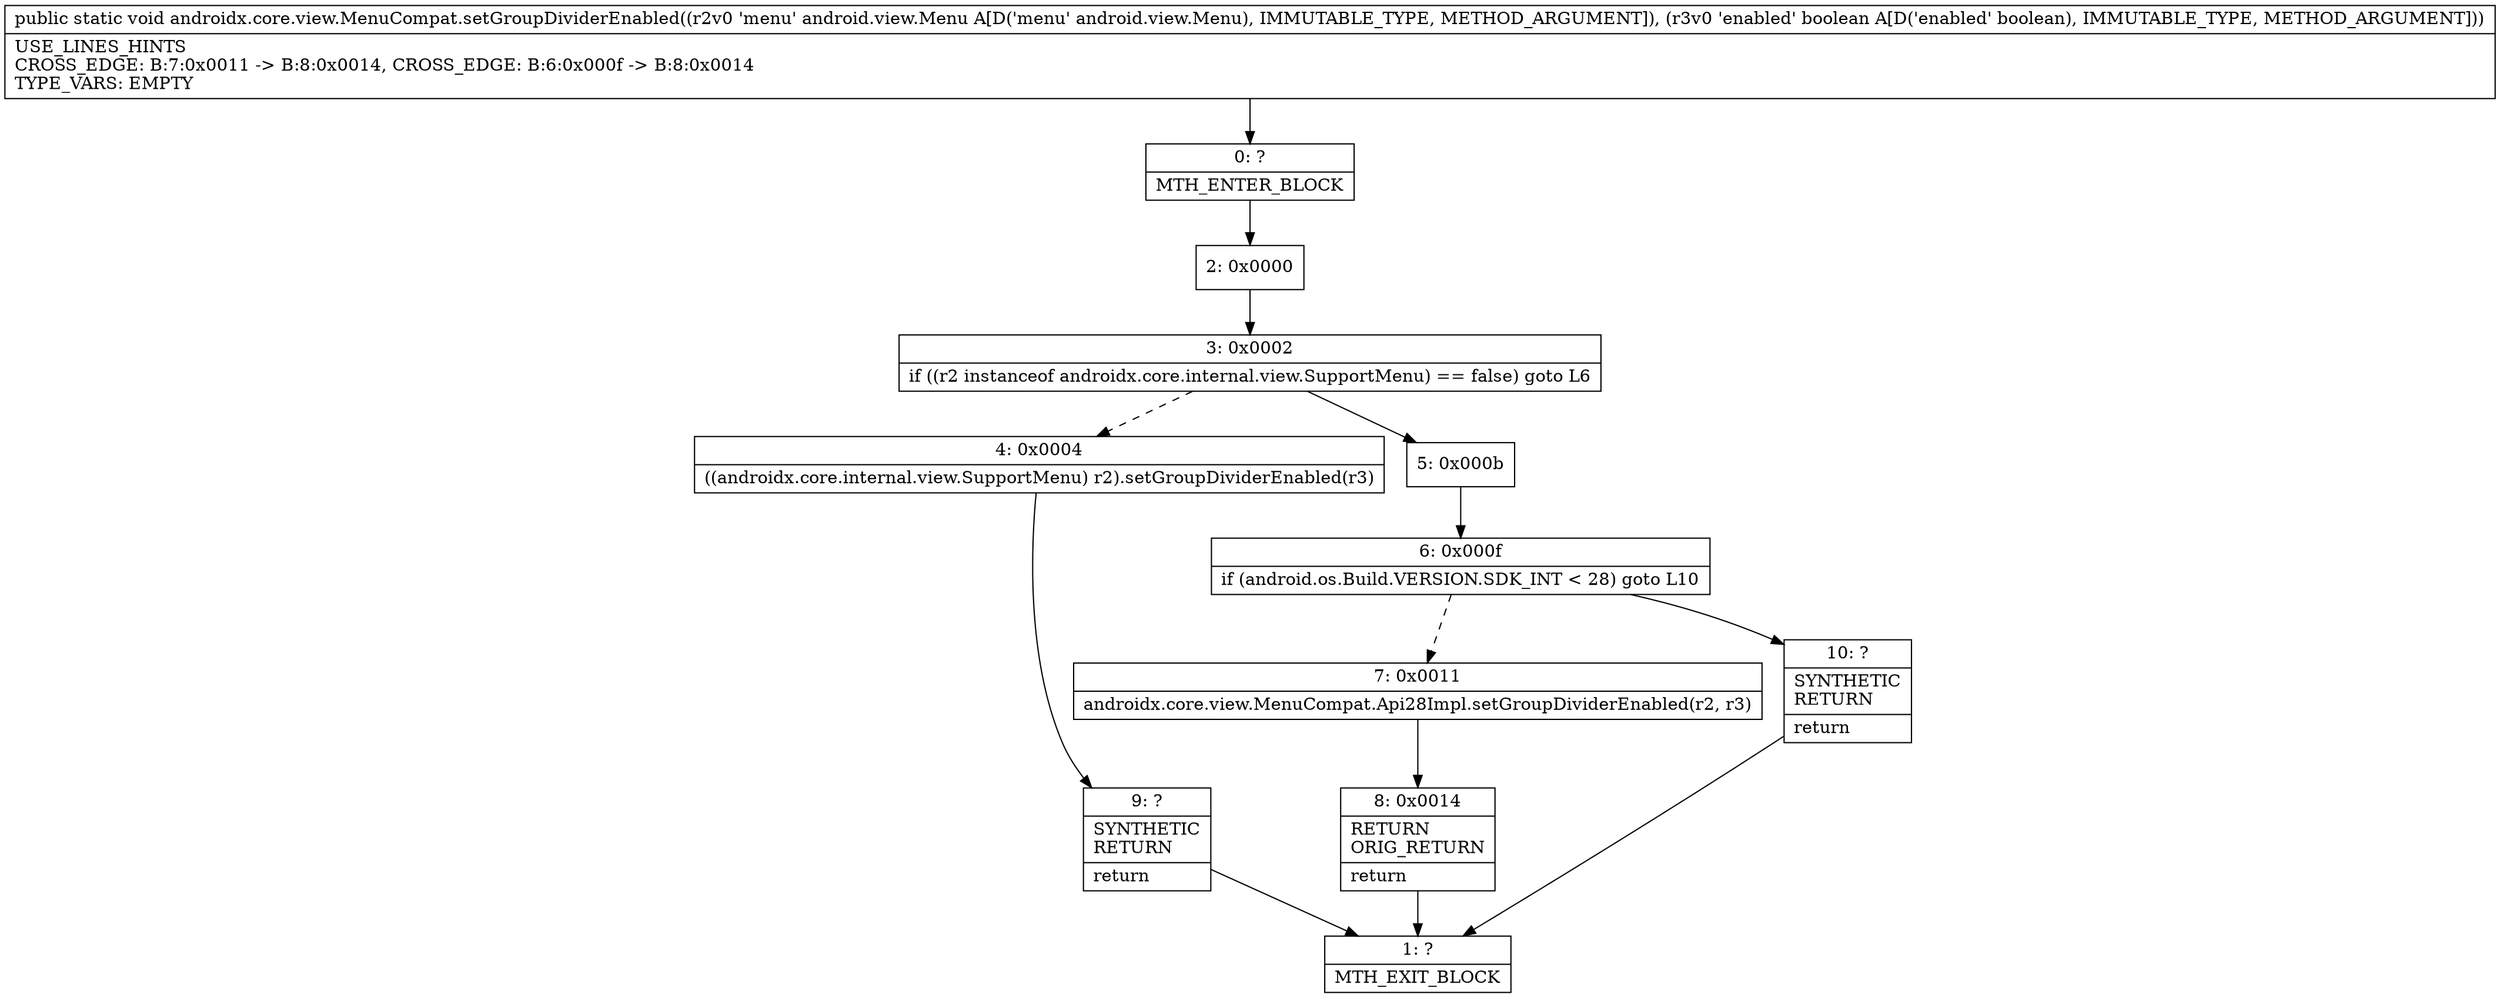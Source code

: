 digraph "CFG forandroidx.core.view.MenuCompat.setGroupDividerEnabled(Landroid\/view\/Menu;Z)V" {
Node_0 [shape=record,label="{0\:\ ?|MTH_ENTER_BLOCK\l}"];
Node_2 [shape=record,label="{2\:\ 0x0000}"];
Node_3 [shape=record,label="{3\:\ 0x0002|if ((r2 instanceof androidx.core.internal.view.SupportMenu) == false) goto L6\l}"];
Node_4 [shape=record,label="{4\:\ 0x0004|((androidx.core.internal.view.SupportMenu) r2).setGroupDividerEnabled(r3)\l}"];
Node_9 [shape=record,label="{9\:\ ?|SYNTHETIC\lRETURN\l|return\l}"];
Node_1 [shape=record,label="{1\:\ ?|MTH_EXIT_BLOCK\l}"];
Node_5 [shape=record,label="{5\:\ 0x000b}"];
Node_6 [shape=record,label="{6\:\ 0x000f|if (android.os.Build.VERSION.SDK_INT \< 28) goto L10\l}"];
Node_7 [shape=record,label="{7\:\ 0x0011|androidx.core.view.MenuCompat.Api28Impl.setGroupDividerEnabled(r2, r3)\l}"];
Node_8 [shape=record,label="{8\:\ 0x0014|RETURN\lORIG_RETURN\l|return\l}"];
Node_10 [shape=record,label="{10\:\ ?|SYNTHETIC\lRETURN\l|return\l}"];
MethodNode[shape=record,label="{public static void androidx.core.view.MenuCompat.setGroupDividerEnabled((r2v0 'menu' android.view.Menu A[D('menu' android.view.Menu), IMMUTABLE_TYPE, METHOD_ARGUMENT]), (r3v0 'enabled' boolean A[D('enabled' boolean), IMMUTABLE_TYPE, METHOD_ARGUMENT]))  | USE_LINES_HINTS\lCROSS_EDGE: B:7:0x0011 \-\> B:8:0x0014, CROSS_EDGE: B:6:0x000f \-\> B:8:0x0014\lTYPE_VARS: EMPTY\l}"];
MethodNode -> Node_0;Node_0 -> Node_2;
Node_2 -> Node_3;
Node_3 -> Node_4[style=dashed];
Node_3 -> Node_5;
Node_4 -> Node_9;
Node_9 -> Node_1;
Node_5 -> Node_6;
Node_6 -> Node_7[style=dashed];
Node_6 -> Node_10;
Node_7 -> Node_8;
Node_8 -> Node_1;
Node_10 -> Node_1;
}

